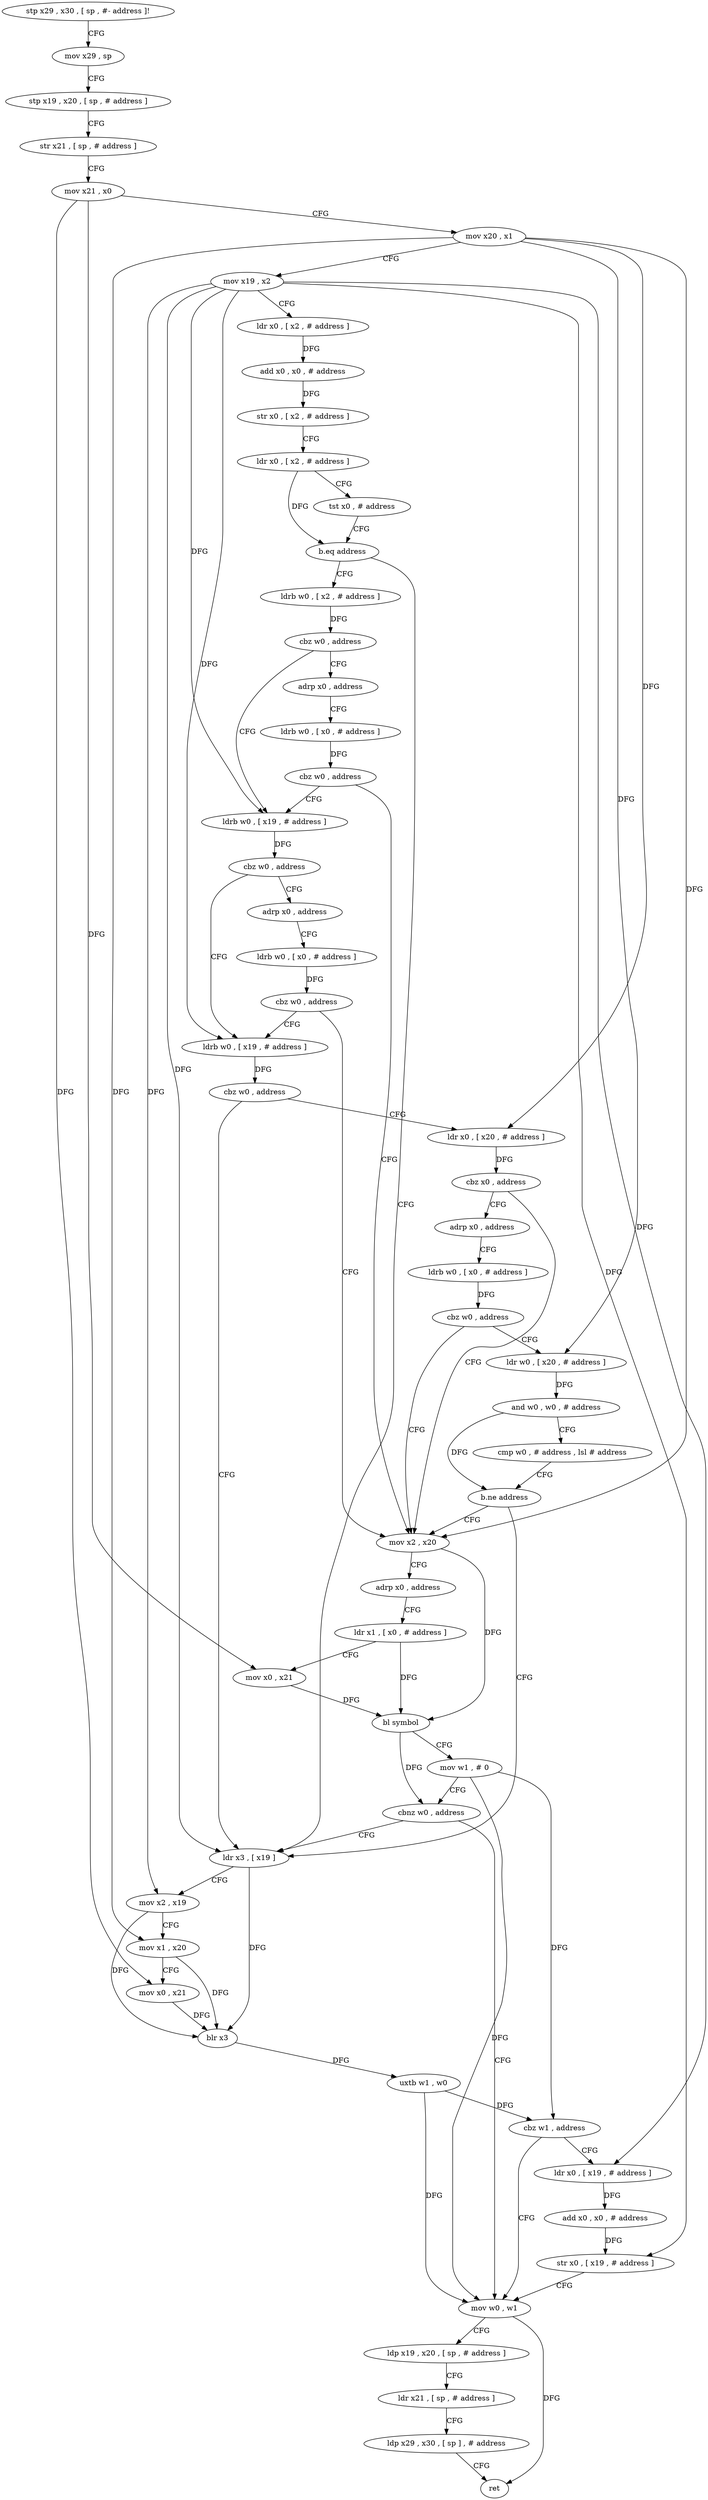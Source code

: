 digraph "func" {
"4234676" [label = "stp x29 , x30 , [ sp , #- address ]!" ]
"4234680" [label = "mov x29 , sp" ]
"4234684" [label = "stp x19 , x20 , [ sp , # address ]" ]
"4234688" [label = "str x21 , [ sp , # address ]" ]
"4234692" [label = "mov x21 , x0" ]
"4234696" [label = "mov x20 , x1" ]
"4234700" [label = "mov x19 , x2" ]
"4234704" [label = "ldr x0 , [ x2 , # address ]" ]
"4234708" [label = "add x0 , x0 , # address" ]
"4234712" [label = "str x0 , [ x2 , # address ]" ]
"4234716" [label = "ldr x0 , [ x2 , # address ]" ]
"4234720" [label = "tst x0 , # address" ]
"4234724" [label = "b.eq address" ]
"4234840" [label = "ldr x3 , [ x19 ]" ]
"4234728" [label = "ldrb w0 , [ x2 , # address ]" ]
"4234844" [label = "mov x2 , x19" ]
"4234848" [label = "mov x1 , x20" ]
"4234852" [label = "mov x0 , x21" ]
"4234856" [label = "blr x3" ]
"4234860" [label = "uxtb w1 , w0" ]
"4234864" [label = "cbz w1 , address" ]
"4234880" [label = "mov w0 , w1" ]
"4234868" [label = "ldr x0 , [ x19 , # address ]" ]
"4234732" [label = "cbz w0 , address" ]
"4234748" [label = "ldrb w0 , [ x19 , # address ]" ]
"4234736" [label = "adrp x0 , address" ]
"4234884" [label = "ldp x19 , x20 , [ sp , # address ]" ]
"4234888" [label = "ldr x21 , [ sp , # address ]" ]
"4234892" [label = "ldp x29 , x30 , [ sp ] , # address" ]
"4234896" [label = "ret" ]
"4234872" [label = "add x0 , x0 , # address" ]
"4234876" [label = "str x0 , [ x19 , # address ]" ]
"4234752" [label = "cbz w0 , address" ]
"4234768" [label = "ldrb w0 , [ x19 , # address ]" ]
"4234756" [label = "adrp x0 , address" ]
"4234740" [label = "ldrb w0 , [ x0 , # address ]" ]
"4234744" [label = "cbz w0 , address" ]
"4234812" [label = "mov x2 , x20" ]
"4234772" [label = "cbz w0 , address" ]
"4234776" [label = "ldr x0 , [ x20 , # address ]" ]
"4234760" [label = "ldrb w0 , [ x0 , # address ]" ]
"4234764" [label = "cbz w0 , address" ]
"4234816" [label = "adrp x0 , address" ]
"4234820" [label = "ldr x1 , [ x0 , # address ]" ]
"4234824" [label = "mov x0 , x21" ]
"4234828" [label = "bl symbol" ]
"4234832" [label = "mov w1 , # 0" ]
"4234836" [label = "cbnz w0 , address" ]
"4234780" [label = "cbz x0 , address" ]
"4234784" [label = "adrp x0 , address" ]
"4234788" [label = "ldrb w0 , [ x0 , # address ]" ]
"4234792" [label = "cbz w0 , address" ]
"4234796" [label = "ldr w0 , [ x20 , # address ]" ]
"4234800" [label = "and w0 , w0 , # address" ]
"4234804" [label = "cmp w0 , # address , lsl # address" ]
"4234808" [label = "b.ne address" ]
"4234676" -> "4234680" [ label = "CFG" ]
"4234680" -> "4234684" [ label = "CFG" ]
"4234684" -> "4234688" [ label = "CFG" ]
"4234688" -> "4234692" [ label = "CFG" ]
"4234692" -> "4234696" [ label = "CFG" ]
"4234692" -> "4234852" [ label = "DFG" ]
"4234692" -> "4234824" [ label = "DFG" ]
"4234696" -> "4234700" [ label = "CFG" ]
"4234696" -> "4234848" [ label = "DFG" ]
"4234696" -> "4234812" [ label = "DFG" ]
"4234696" -> "4234776" [ label = "DFG" ]
"4234696" -> "4234796" [ label = "DFG" ]
"4234700" -> "4234704" [ label = "CFG" ]
"4234700" -> "4234840" [ label = "DFG" ]
"4234700" -> "4234844" [ label = "DFG" ]
"4234700" -> "4234868" [ label = "DFG" ]
"4234700" -> "4234876" [ label = "DFG" ]
"4234700" -> "4234748" [ label = "DFG" ]
"4234700" -> "4234768" [ label = "DFG" ]
"4234704" -> "4234708" [ label = "DFG" ]
"4234708" -> "4234712" [ label = "DFG" ]
"4234712" -> "4234716" [ label = "CFG" ]
"4234716" -> "4234720" [ label = "CFG" ]
"4234716" -> "4234724" [ label = "DFG" ]
"4234720" -> "4234724" [ label = "CFG" ]
"4234724" -> "4234840" [ label = "CFG" ]
"4234724" -> "4234728" [ label = "CFG" ]
"4234840" -> "4234844" [ label = "CFG" ]
"4234840" -> "4234856" [ label = "DFG" ]
"4234728" -> "4234732" [ label = "DFG" ]
"4234844" -> "4234848" [ label = "CFG" ]
"4234844" -> "4234856" [ label = "DFG" ]
"4234848" -> "4234852" [ label = "CFG" ]
"4234848" -> "4234856" [ label = "DFG" ]
"4234852" -> "4234856" [ label = "DFG" ]
"4234856" -> "4234860" [ label = "DFG" ]
"4234860" -> "4234864" [ label = "DFG" ]
"4234860" -> "4234880" [ label = "DFG" ]
"4234864" -> "4234880" [ label = "CFG" ]
"4234864" -> "4234868" [ label = "CFG" ]
"4234880" -> "4234884" [ label = "CFG" ]
"4234880" -> "4234896" [ label = "DFG" ]
"4234868" -> "4234872" [ label = "DFG" ]
"4234732" -> "4234748" [ label = "CFG" ]
"4234732" -> "4234736" [ label = "CFG" ]
"4234748" -> "4234752" [ label = "DFG" ]
"4234736" -> "4234740" [ label = "CFG" ]
"4234884" -> "4234888" [ label = "CFG" ]
"4234888" -> "4234892" [ label = "CFG" ]
"4234892" -> "4234896" [ label = "CFG" ]
"4234872" -> "4234876" [ label = "DFG" ]
"4234876" -> "4234880" [ label = "CFG" ]
"4234752" -> "4234768" [ label = "CFG" ]
"4234752" -> "4234756" [ label = "CFG" ]
"4234768" -> "4234772" [ label = "DFG" ]
"4234756" -> "4234760" [ label = "CFG" ]
"4234740" -> "4234744" [ label = "DFG" ]
"4234744" -> "4234812" [ label = "CFG" ]
"4234744" -> "4234748" [ label = "CFG" ]
"4234812" -> "4234816" [ label = "CFG" ]
"4234812" -> "4234828" [ label = "DFG" ]
"4234772" -> "4234840" [ label = "CFG" ]
"4234772" -> "4234776" [ label = "CFG" ]
"4234776" -> "4234780" [ label = "DFG" ]
"4234760" -> "4234764" [ label = "DFG" ]
"4234764" -> "4234812" [ label = "CFG" ]
"4234764" -> "4234768" [ label = "CFG" ]
"4234816" -> "4234820" [ label = "CFG" ]
"4234820" -> "4234824" [ label = "CFG" ]
"4234820" -> "4234828" [ label = "DFG" ]
"4234824" -> "4234828" [ label = "DFG" ]
"4234828" -> "4234832" [ label = "CFG" ]
"4234828" -> "4234836" [ label = "DFG" ]
"4234832" -> "4234836" [ label = "CFG" ]
"4234832" -> "4234864" [ label = "DFG" ]
"4234832" -> "4234880" [ label = "DFG" ]
"4234836" -> "4234880" [ label = "CFG" ]
"4234836" -> "4234840" [ label = "CFG" ]
"4234780" -> "4234812" [ label = "CFG" ]
"4234780" -> "4234784" [ label = "CFG" ]
"4234784" -> "4234788" [ label = "CFG" ]
"4234788" -> "4234792" [ label = "DFG" ]
"4234792" -> "4234812" [ label = "CFG" ]
"4234792" -> "4234796" [ label = "CFG" ]
"4234796" -> "4234800" [ label = "DFG" ]
"4234800" -> "4234804" [ label = "CFG" ]
"4234800" -> "4234808" [ label = "DFG" ]
"4234804" -> "4234808" [ label = "CFG" ]
"4234808" -> "4234840" [ label = "CFG" ]
"4234808" -> "4234812" [ label = "CFG" ]
}
